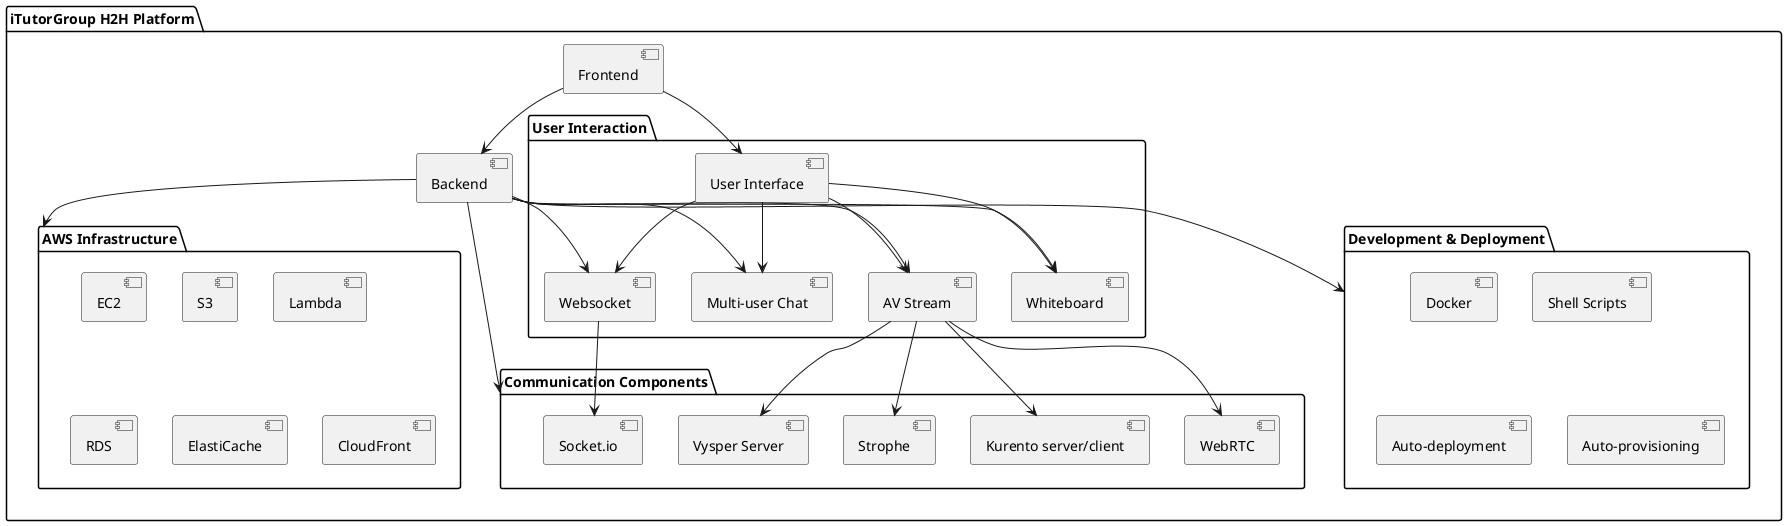 @startuml

package "iTutorGroup H2H Platform" {
    [Frontend]
    [Backend]

    package "AWS Infrastructure" {
        [EC2]
        [S3]
        [Lambda]
        [RDS]
        [ElastiCache]
        [CloudFront]
    }

    package "Communication Components" {
        [Strophe]
        [Vysper Server]
        [WebRTC]
        [Kurento server/client]
        [Socket.io]
    }

    package "Development & Deployment" {
        [Docker]
        [Shell Scripts]
        [Auto-deployment]
        [Auto-provisioning]
    }

    package "User Interaction" {
        [User Interface]
        [AV Stream]
        [Multi-user Chat]
        [Websocket]
        [Whiteboard]
    }
}

[Frontend] --> [User Interface]
[User Interface] --> [AV Stream]
[User Interface] --> [Multi-user Chat]
[User Interface] --> [Websocket]
[User Interface] --> [Whiteboard]

[Backend] --> [AV Stream]
[Backend] --> [Multi-user Chat]
[Backend] --> [Websocket]
[Backend] --> [Whiteboard]

[Frontend] --> [Backend]

[AV Stream] --> [Strophe]
[AV Stream] --> [Vysper Server]
[AV Stream] --> [WebRTC]
[AV Stream] --> [Kurento server/client]

[Websocket] --> [Socket.io]

[Backend] --> [AWS Infrastructure]
[Backend] --> [Communication Components]

[Backend] --> [Development & Deployment]

@enduml
